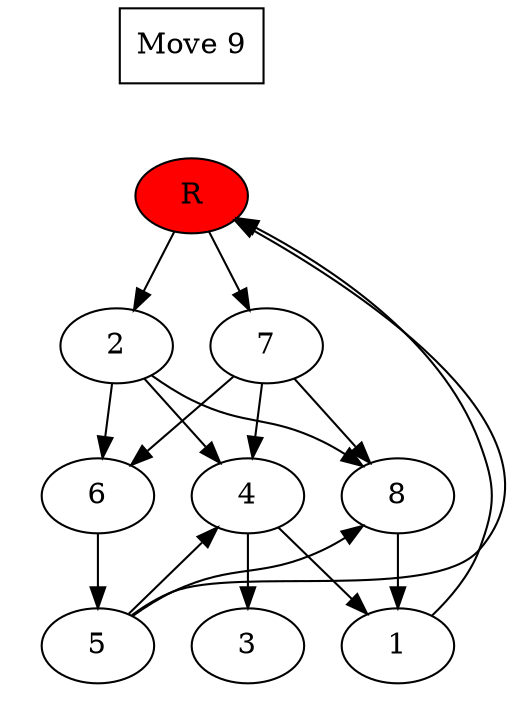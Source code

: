 digraph prb70_move_09 {
	dummy [label="Move 9" shape=box]
	dummy -> 9 [style=invis]
	9 -> 7
	9 -> 2
	subgraph cluster_0 {
		peripheries=0
		9 [label=R fillcolor="#ff0000" style=filled]
	}
	2 -> 8
	2 -> 6
	2 -> 4
	7 -> 8
	7 -> 6
	7 -> 4
	subgraph cluster_1 {
		peripheries=0
		2
		7
	}
	4 -> 3
	4 -> 1
	6 -> 5
	8 -> 1
	subgraph cluster_2 {
		peripheries=0
		4
		6
		8
	}
	1 -> 9 [constraint=false]
	5 -> 9 [constraint=false]
	5 -> 8 [constraint=false]
	5 -> 4 [constraint=false]
	subgraph cluster_3 {
		peripheries=0
		1
		3
		5
	}
}
